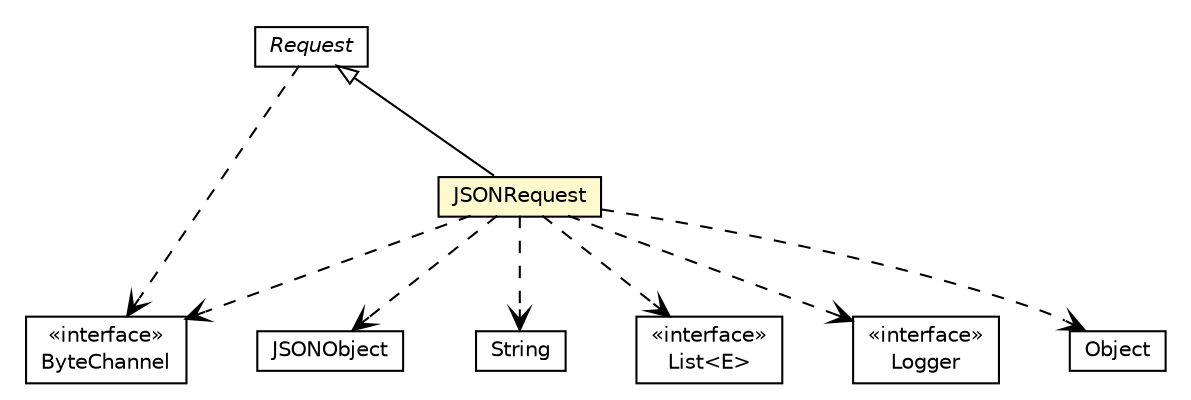 #!/usr/local/bin/dot
#
# Class diagram 
# Generated by UMLGraph version R5_6-24-gf6e263 (http://www.umlgraph.org/)
#

digraph G {
	edge [fontname="Helvetica",fontsize=10,labelfontname="Helvetica",labelfontsize=10];
	node [fontname="Helvetica",fontsize=10,shape=plaintext];
	nodesep=0.25;
	ranksep=0.5;
	// babble.net.Request
	c868 [label=<<table title="babble.net.Request" border="0" cellborder="1" cellspacing="0" cellpadding="2" port="p" href="../Request.html">
		<tr><td><table border="0" cellspacing="0" cellpadding="1">
<tr><td align="center" balign="center"><font face="Helvetica-Oblique"> Request </font></td></tr>
		</table></td></tr>
		</table>>, URL="../Request.html", fontname="Helvetica", fontcolor="black", fontsize=10.0];
	// babble.net.json.JSONRequest
	c890 [label=<<table title="babble.net.json.JSONRequest" border="0" cellborder="1" cellspacing="0" cellpadding="2" port="p" bgcolor="lemonChiffon" href="./JSONRequest.html">
		<tr><td><table border="0" cellspacing="0" cellpadding="1">
<tr><td align="center" balign="center"> JSONRequest </td></tr>
		</table></td></tr>
		</table>>, URL="./JSONRequest.html", fontname="Helvetica", fontcolor="black", fontsize=10.0];
	//babble.net.json.JSONRequest extends babble.net.Request
	c868:p -> c890:p [dir=back,arrowtail=empty];
	// babble.net.Request DEPEND java.nio.channels.ByteChannel
	c868:p -> c896:p [taillabel="", label="", headlabel="", fontname="Helvetica", fontcolor="black", fontsize=10.0, color="black", arrowhead=open, style=dashed];
	// babble.net.json.JSONRequest DEPEND org.json.JSONObject
	c890:p -> c898:p [taillabel="", label="", headlabel="", fontname="Helvetica", fontcolor="black", fontsize=10.0, color="black", arrowhead=open, style=dashed];
	// babble.net.json.JSONRequest DEPEND java.lang.String
	c890:p -> c899:p [taillabel="", label="", headlabel="", fontname="Helvetica", fontcolor="black", fontsize=10.0, color="black", arrowhead=open, style=dashed];
	// babble.net.json.JSONRequest DEPEND java.util.List<E>
	c890:p -> c900:p [taillabel="", label="", headlabel="", fontname="Helvetica", fontcolor="black", fontsize=10.0, color="black", arrowhead=open, style=dashed];
	// babble.net.json.JSONRequest DEPEND java.nio.channels.ByteChannel
	c890:p -> c896:p [taillabel="", label="", headlabel="", fontname="Helvetica", fontcolor="black", fontsize=10.0, color="black", arrowhead=open, style=dashed];
	// babble.net.json.JSONRequest DEPEND org.slf4j.Logger
	c890:p -> c901:p [taillabel="", label="", headlabel="", fontname="Helvetica", fontcolor="black", fontsize=10.0, color="black", arrowhead=open, style=dashed];
	// babble.net.json.JSONRequest DEPEND java.lang.Object
	c890:p -> c902:p [taillabel="", label="", headlabel="", fontname="Helvetica", fontcolor="black", fontsize=10.0, color="black", arrowhead=open, style=dashed];
	// org.json.JSONObject
	c898 [label=<<table title="org.json.JSONObject" border="0" cellborder="1" cellspacing="0" cellpadding="2" port="p" href="http://java.sun.com/j2se/1.4.2/docs/api/org/json/JSONObject.html">
		<tr><td><table border="0" cellspacing="0" cellpadding="1">
<tr><td align="center" balign="center"> JSONObject </td></tr>
		</table></td></tr>
		</table>>, URL="http://java.sun.com/j2se/1.4.2/docs/api/org/json/JSONObject.html", fontname="Helvetica", fontcolor="black", fontsize=10.0];
	// java.nio.channels.ByteChannel
	c896 [label=<<table title="java.nio.channels.ByteChannel" border="0" cellborder="1" cellspacing="0" cellpadding="2" port="p" href="http://java.sun.com/j2se/1.4.2/docs/api/java/nio/channels/ByteChannel.html">
		<tr><td><table border="0" cellspacing="0" cellpadding="1">
<tr><td align="center" balign="center"> &#171;interface&#187; </td></tr>
<tr><td align="center" balign="center"> ByteChannel </td></tr>
		</table></td></tr>
		</table>>, URL="http://java.sun.com/j2se/1.4.2/docs/api/java/nio/channels/ByteChannel.html", fontname="Helvetica", fontcolor="black", fontsize=10.0];
	// java.lang.String
	c899 [label=<<table title="java.lang.String" border="0" cellborder="1" cellspacing="0" cellpadding="2" port="p" href="http://java.sun.com/j2se/1.4.2/docs/api/java/lang/String.html">
		<tr><td><table border="0" cellspacing="0" cellpadding="1">
<tr><td align="center" balign="center"> String </td></tr>
		</table></td></tr>
		</table>>, URL="http://java.sun.com/j2se/1.4.2/docs/api/java/lang/String.html", fontname="Helvetica", fontcolor="black", fontsize=10.0];
	// org.slf4j.Logger
	c901 [label=<<table title="org.slf4j.Logger" border="0" cellborder="1" cellspacing="0" cellpadding="2" port="p" href="http://java.sun.com/j2se/1.4.2/docs/api/org/slf4j/Logger.html">
		<tr><td><table border="0" cellspacing="0" cellpadding="1">
<tr><td align="center" balign="center"> &#171;interface&#187; </td></tr>
<tr><td align="center" balign="center"> Logger </td></tr>
		</table></td></tr>
		</table>>, URL="http://java.sun.com/j2se/1.4.2/docs/api/org/slf4j/Logger.html", fontname="Helvetica", fontcolor="black", fontsize=10.0];
	// java.util.List<E>
	c900 [label=<<table title="java.util.List" border="0" cellborder="1" cellspacing="0" cellpadding="2" port="p" href="http://java.sun.com/j2se/1.4.2/docs/api/java/util/List.html">
		<tr><td><table border="0" cellspacing="0" cellpadding="1">
<tr><td align="center" balign="center"> &#171;interface&#187; </td></tr>
<tr><td align="center" balign="center"> List&lt;E&gt; </td></tr>
		</table></td></tr>
		</table>>, URL="http://java.sun.com/j2se/1.4.2/docs/api/java/util/List.html", fontname="Helvetica", fontcolor="black", fontsize=10.0];
	// java.lang.Object
	c902 [label=<<table title="java.lang.Object" border="0" cellborder="1" cellspacing="0" cellpadding="2" port="p" href="http://java.sun.com/j2se/1.4.2/docs/api/java/lang/Object.html">
		<tr><td><table border="0" cellspacing="0" cellpadding="1">
<tr><td align="center" balign="center"> Object </td></tr>
		</table></td></tr>
		</table>>, URL="http://java.sun.com/j2se/1.4.2/docs/api/java/lang/Object.html", fontname="Helvetica", fontcolor="black", fontsize=10.0];
}

